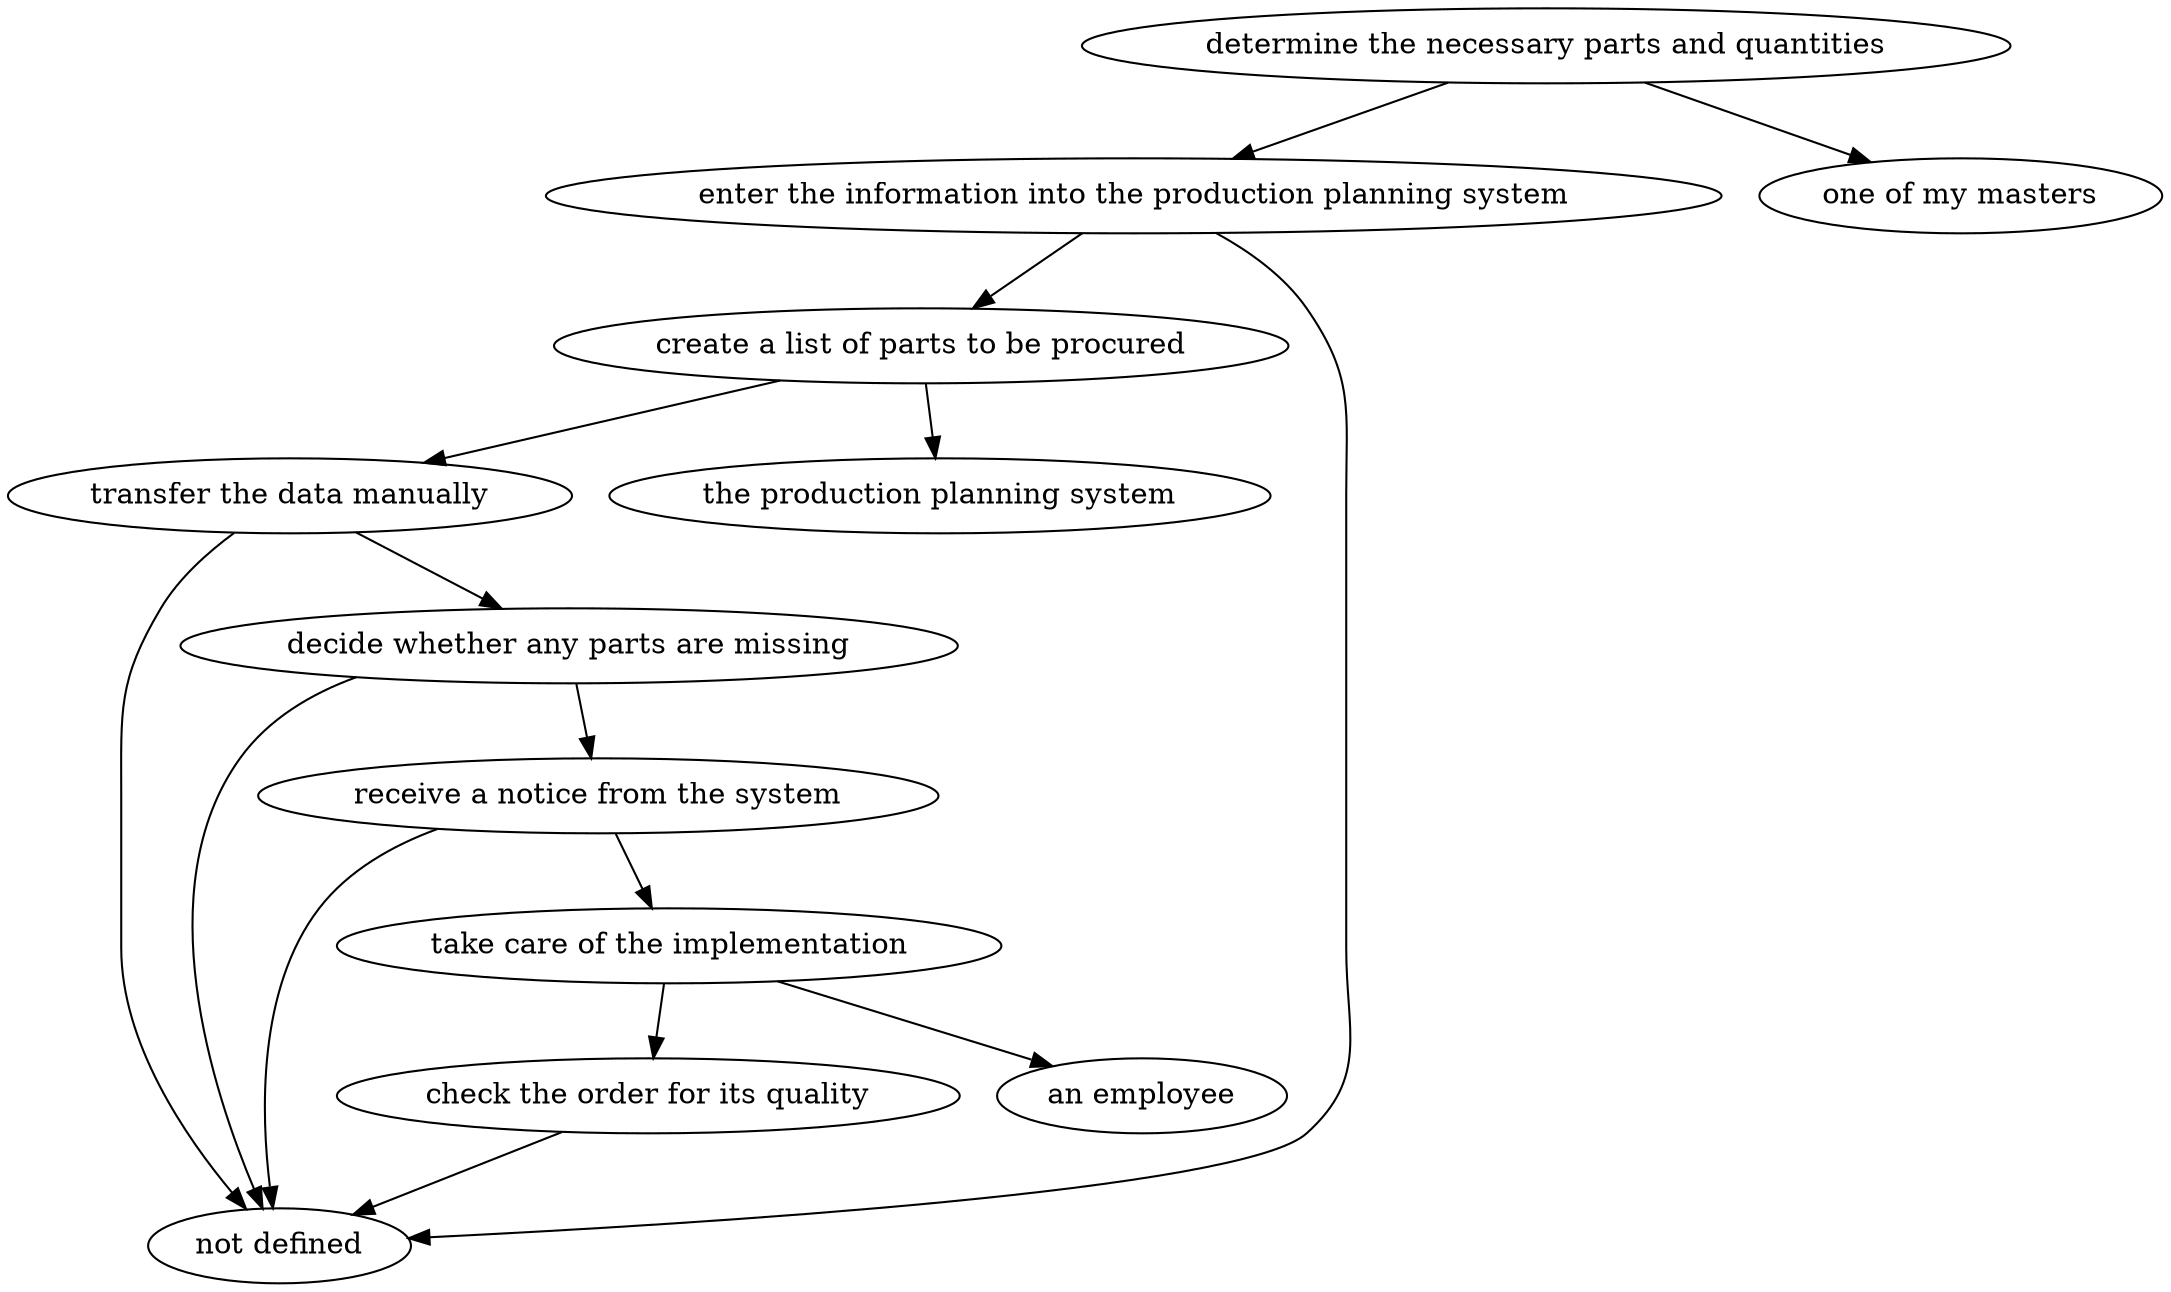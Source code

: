 strict digraph "doc-6.3" {
	graph [name="doc-6.3"];
	"determine the necessary parts and quantities"	[attrs="{'type': 'Activity', 'label': 'determine the necessary parts and quantities'}"];
	"enter the information into the production planning system"	[attrs="{'type': 'Activity', 'label': 'enter the information into the production planning system'}"];
	"determine the necessary parts and quantities" -> "enter the information into the production planning system"	[attrs="{'type': 'flow', 'label': 'flow'}"];
	"one of my masters"	[attrs="{'type': 'Actor', 'label': 'one of my masters'}"];
	"determine the necessary parts and quantities" -> "one of my masters"	[attrs="{'type': 'actor performer', 'label': 'actor performer'}"];
	"create a list of parts to be procured"	[attrs="{'type': 'Activity', 'label': 'create a list of parts to be procured'}"];
	"enter the information into the production planning system" -> "create a list of parts to be procured"	[attrs="{'type': 'flow', 'label': 'flow'}"];
	"not defined"	[attrs="{'type': 'Actor', 'label': 'not defined'}"];
	"enter the information into the production planning system" -> "not defined"	[attrs="{'type': 'actor performer', 'label': 'actor performer'}"];
	"transfer the data manually"	[attrs="{'type': 'Activity', 'label': 'transfer the data manually'}"];
	"create a list of parts to be procured" -> "transfer the data manually"	[attrs="{'type': 'flow', 'label': 'flow'}"];
	"the production planning system"	[attrs="{'type': 'Actor', 'label': 'the production planning system'}"];
	"create a list of parts to be procured" -> "the production planning system"	[attrs="{'type': 'actor performer', 'label': 'actor performer'}"];
	"decide whether any parts are missing"	[attrs="{'type': 'Activity', 'label': 'decide whether any parts are missing'}"];
	"transfer the data manually" -> "decide whether any parts are missing"	[attrs="{'type': 'flow', 'label': 'flow'}"];
	"transfer the data manually" -> "not defined"	[attrs="{'type': 'actor performer', 'label': 'actor performer'}"];
	"receive a notice from the system"	[attrs="{'type': 'Activity', 'label': 'receive a notice from the system'}"];
	"decide whether any parts are missing" -> "receive a notice from the system"	[attrs="{'type': 'flow', 'label': 'flow'}"];
	"decide whether any parts are missing" -> "not defined"	[attrs="{'type': 'actor performer', 'label': 'actor performer'}"];
	"take care of the implementation"	[attrs="{'type': 'Activity', 'label': 'take care of the implementation'}"];
	"receive a notice from the system" -> "take care of the implementation"	[attrs="{'type': 'flow', 'label': 'flow'}"];
	"receive a notice from the system" -> "not defined"	[attrs="{'type': 'actor performer', 'label': 'actor performer'}"];
	"check the order for its quality"	[attrs="{'type': 'Activity', 'label': 'check the order for its quality'}"];
	"take care of the implementation" -> "check the order for its quality"	[attrs="{'type': 'flow', 'label': 'flow'}"];
	"an employee"	[attrs="{'type': 'Actor', 'label': 'an employee'}"];
	"take care of the implementation" -> "an employee"	[attrs="{'type': 'actor performer', 'label': 'actor performer'}"];
	"check the order for its quality" -> "not defined"	[attrs="{'type': 'actor performer', 'label': 'actor performer'}"];
}
